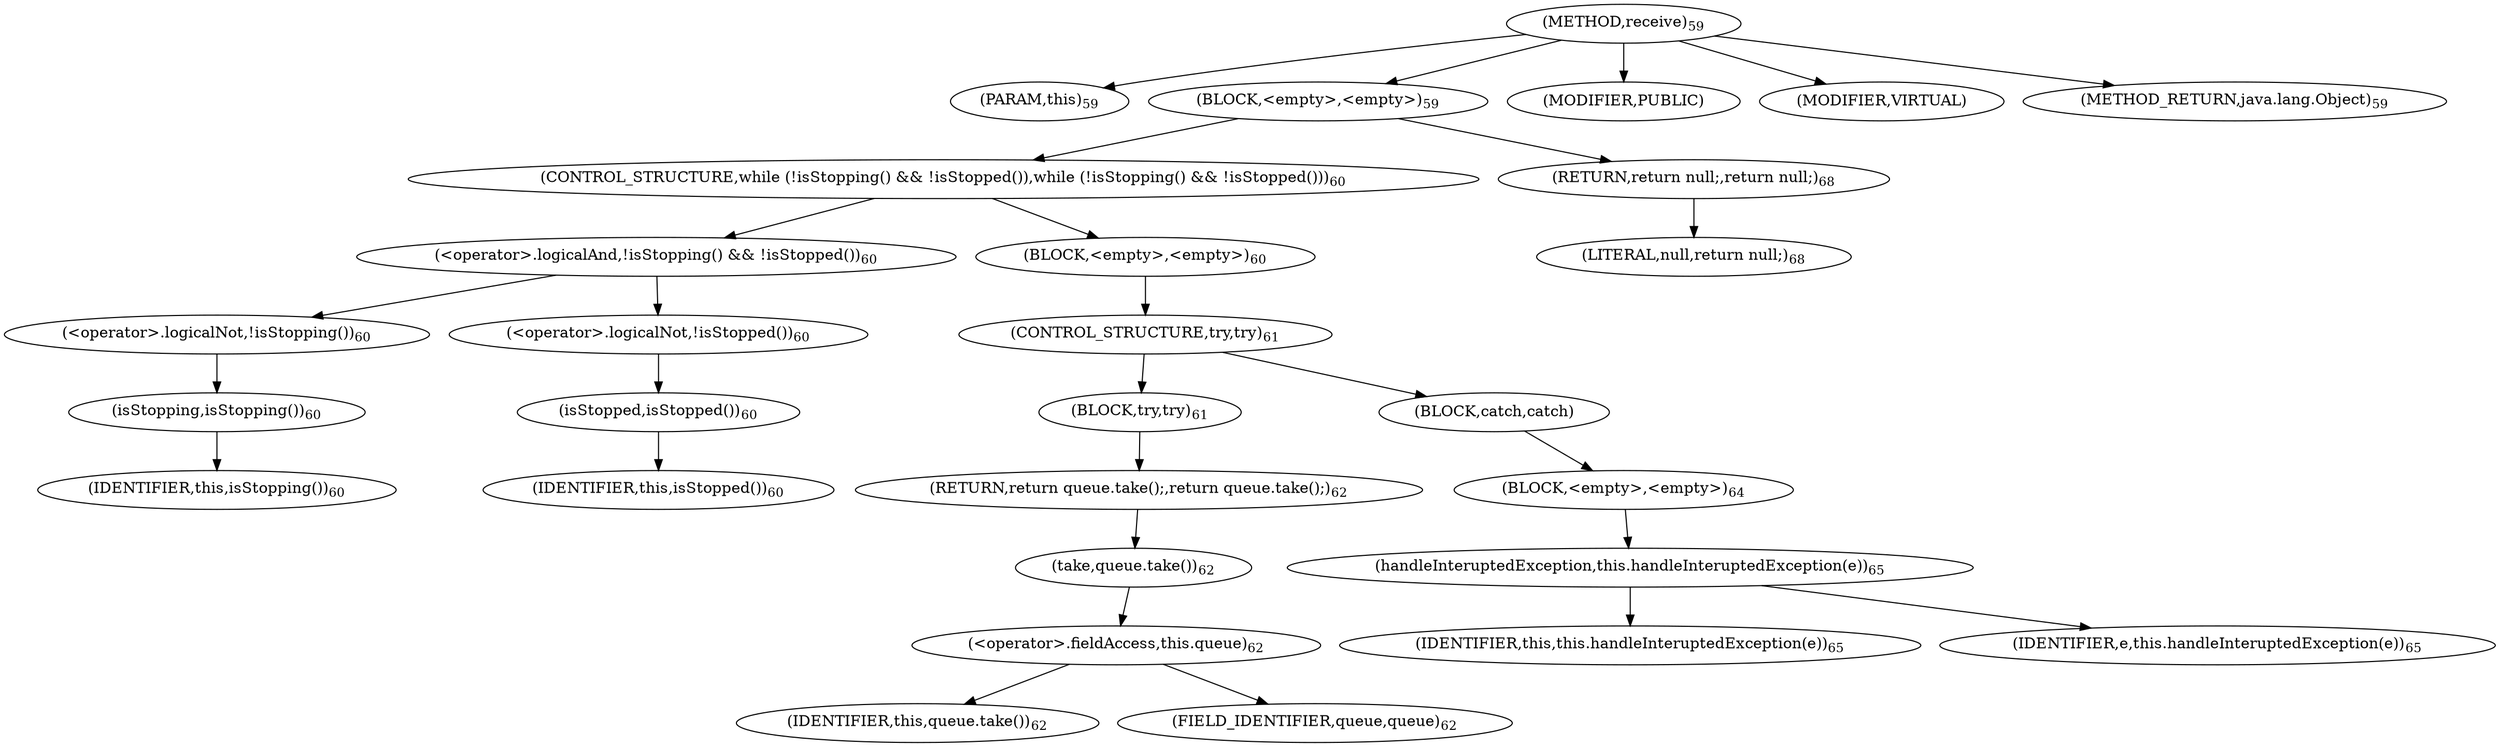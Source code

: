 digraph "receive" {  
"99" [label = <(METHOD,receive)<SUB>59</SUB>> ]
"11" [label = <(PARAM,this)<SUB>59</SUB>> ]
"100" [label = <(BLOCK,&lt;empty&gt;,&lt;empty&gt;)<SUB>59</SUB>> ]
"101" [label = <(CONTROL_STRUCTURE,while (!isStopping() &amp;&amp; !isStopped()),while (!isStopping() &amp;&amp; !isStopped()))<SUB>60</SUB>> ]
"102" [label = <(&lt;operator&gt;.logicalAnd,!isStopping() &amp;&amp; !isStopped())<SUB>60</SUB>> ]
"103" [label = <(&lt;operator&gt;.logicalNot,!isStopping())<SUB>60</SUB>> ]
"104" [label = <(isStopping,isStopping())<SUB>60</SUB>> ]
"10" [label = <(IDENTIFIER,this,isStopping())<SUB>60</SUB>> ]
"105" [label = <(&lt;operator&gt;.logicalNot,!isStopped())<SUB>60</SUB>> ]
"106" [label = <(isStopped,isStopped())<SUB>60</SUB>> ]
"12" [label = <(IDENTIFIER,this,isStopped())<SUB>60</SUB>> ]
"107" [label = <(BLOCK,&lt;empty&gt;,&lt;empty&gt;)<SUB>60</SUB>> ]
"108" [label = <(CONTROL_STRUCTURE,try,try)<SUB>61</SUB>> ]
"109" [label = <(BLOCK,try,try)<SUB>61</SUB>> ]
"110" [label = <(RETURN,return queue.take();,return queue.take();)<SUB>62</SUB>> ]
"111" [label = <(take,queue.take())<SUB>62</SUB>> ]
"112" [label = <(&lt;operator&gt;.fieldAccess,this.queue)<SUB>62</SUB>> ]
"113" [label = <(IDENTIFIER,this,queue.take())<SUB>62</SUB>> ]
"114" [label = <(FIELD_IDENTIFIER,queue,queue)<SUB>62</SUB>> ]
"115" [label = <(BLOCK,catch,catch)> ]
"116" [label = <(BLOCK,&lt;empty&gt;,&lt;empty&gt;)<SUB>64</SUB>> ]
"117" [label = <(handleInteruptedException,this.handleInteruptedException(e))<SUB>65</SUB>> ]
"13" [label = <(IDENTIFIER,this,this.handleInteruptedException(e))<SUB>65</SUB>> ]
"118" [label = <(IDENTIFIER,e,this.handleInteruptedException(e))<SUB>65</SUB>> ]
"119" [label = <(RETURN,return null;,return null;)<SUB>68</SUB>> ]
"120" [label = <(LITERAL,null,return null;)<SUB>68</SUB>> ]
"121" [label = <(MODIFIER,PUBLIC)> ]
"122" [label = <(MODIFIER,VIRTUAL)> ]
"123" [label = <(METHOD_RETURN,java.lang.Object)<SUB>59</SUB>> ]
  "99" -> "11" 
  "99" -> "100" 
  "99" -> "121" 
  "99" -> "122" 
  "99" -> "123" 
  "100" -> "101" 
  "100" -> "119" 
  "101" -> "102" 
  "101" -> "107" 
  "102" -> "103" 
  "102" -> "105" 
  "103" -> "104" 
  "104" -> "10" 
  "105" -> "106" 
  "106" -> "12" 
  "107" -> "108" 
  "108" -> "109" 
  "108" -> "115" 
  "109" -> "110" 
  "110" -> "111" 
  "111" -> "112" 
  "112" -> "113" 
  "112" -> "114" 
  "115" -> "116" 
  "116" -> "117" 
  "117" -> "13" 
  "117" -> "118" 
  "119" -> "120" 
}
